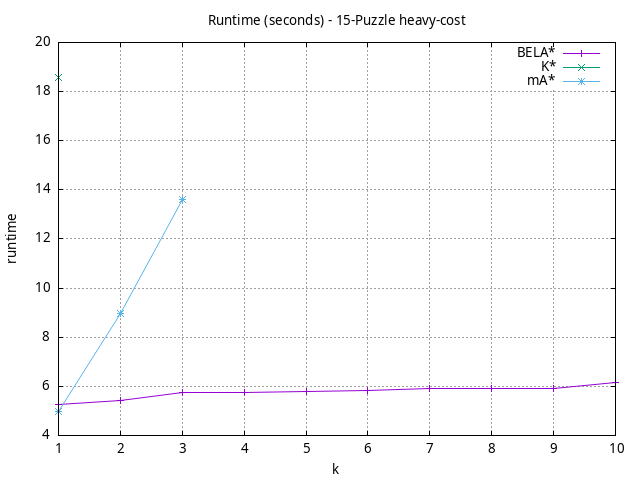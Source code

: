#!/usr/bin/gnuplot
# -*- coding: utf-8 -*-
#
# results/n-puzzle/heavy-cost/15/15puzzle.heuristic.runtime.gnuplot
#
# Started on 12/09/2023 19:56:48
# Author: Carlos Linares López
set grid
set xlabel "k"
set ylabel "runtime"

set title "Runtime (seconds) - 15-Puzzle heavy-cost"

set terminal png enhanced font "Ariel,10"
set output '15puzzle.heuristic.runtime.png'

plot "-" title "BELA*"      with linesp, "-" title "K*"      with linesp, "-" title "mA*"      with linesp

	1 5.2614129975
	2 5.4259285175
	3 5.7489382475
	4 5.738816474999999
	5 5.806451545
	6 5.849303109999999
	7 5.902509637500001
	8 5.897955525
	9 5.928721059999999
	10 6.167045325
end
	1 18.58468248
end
	1 4.981759085
	2 8.9508330925
	3 13.589430557499998
end

